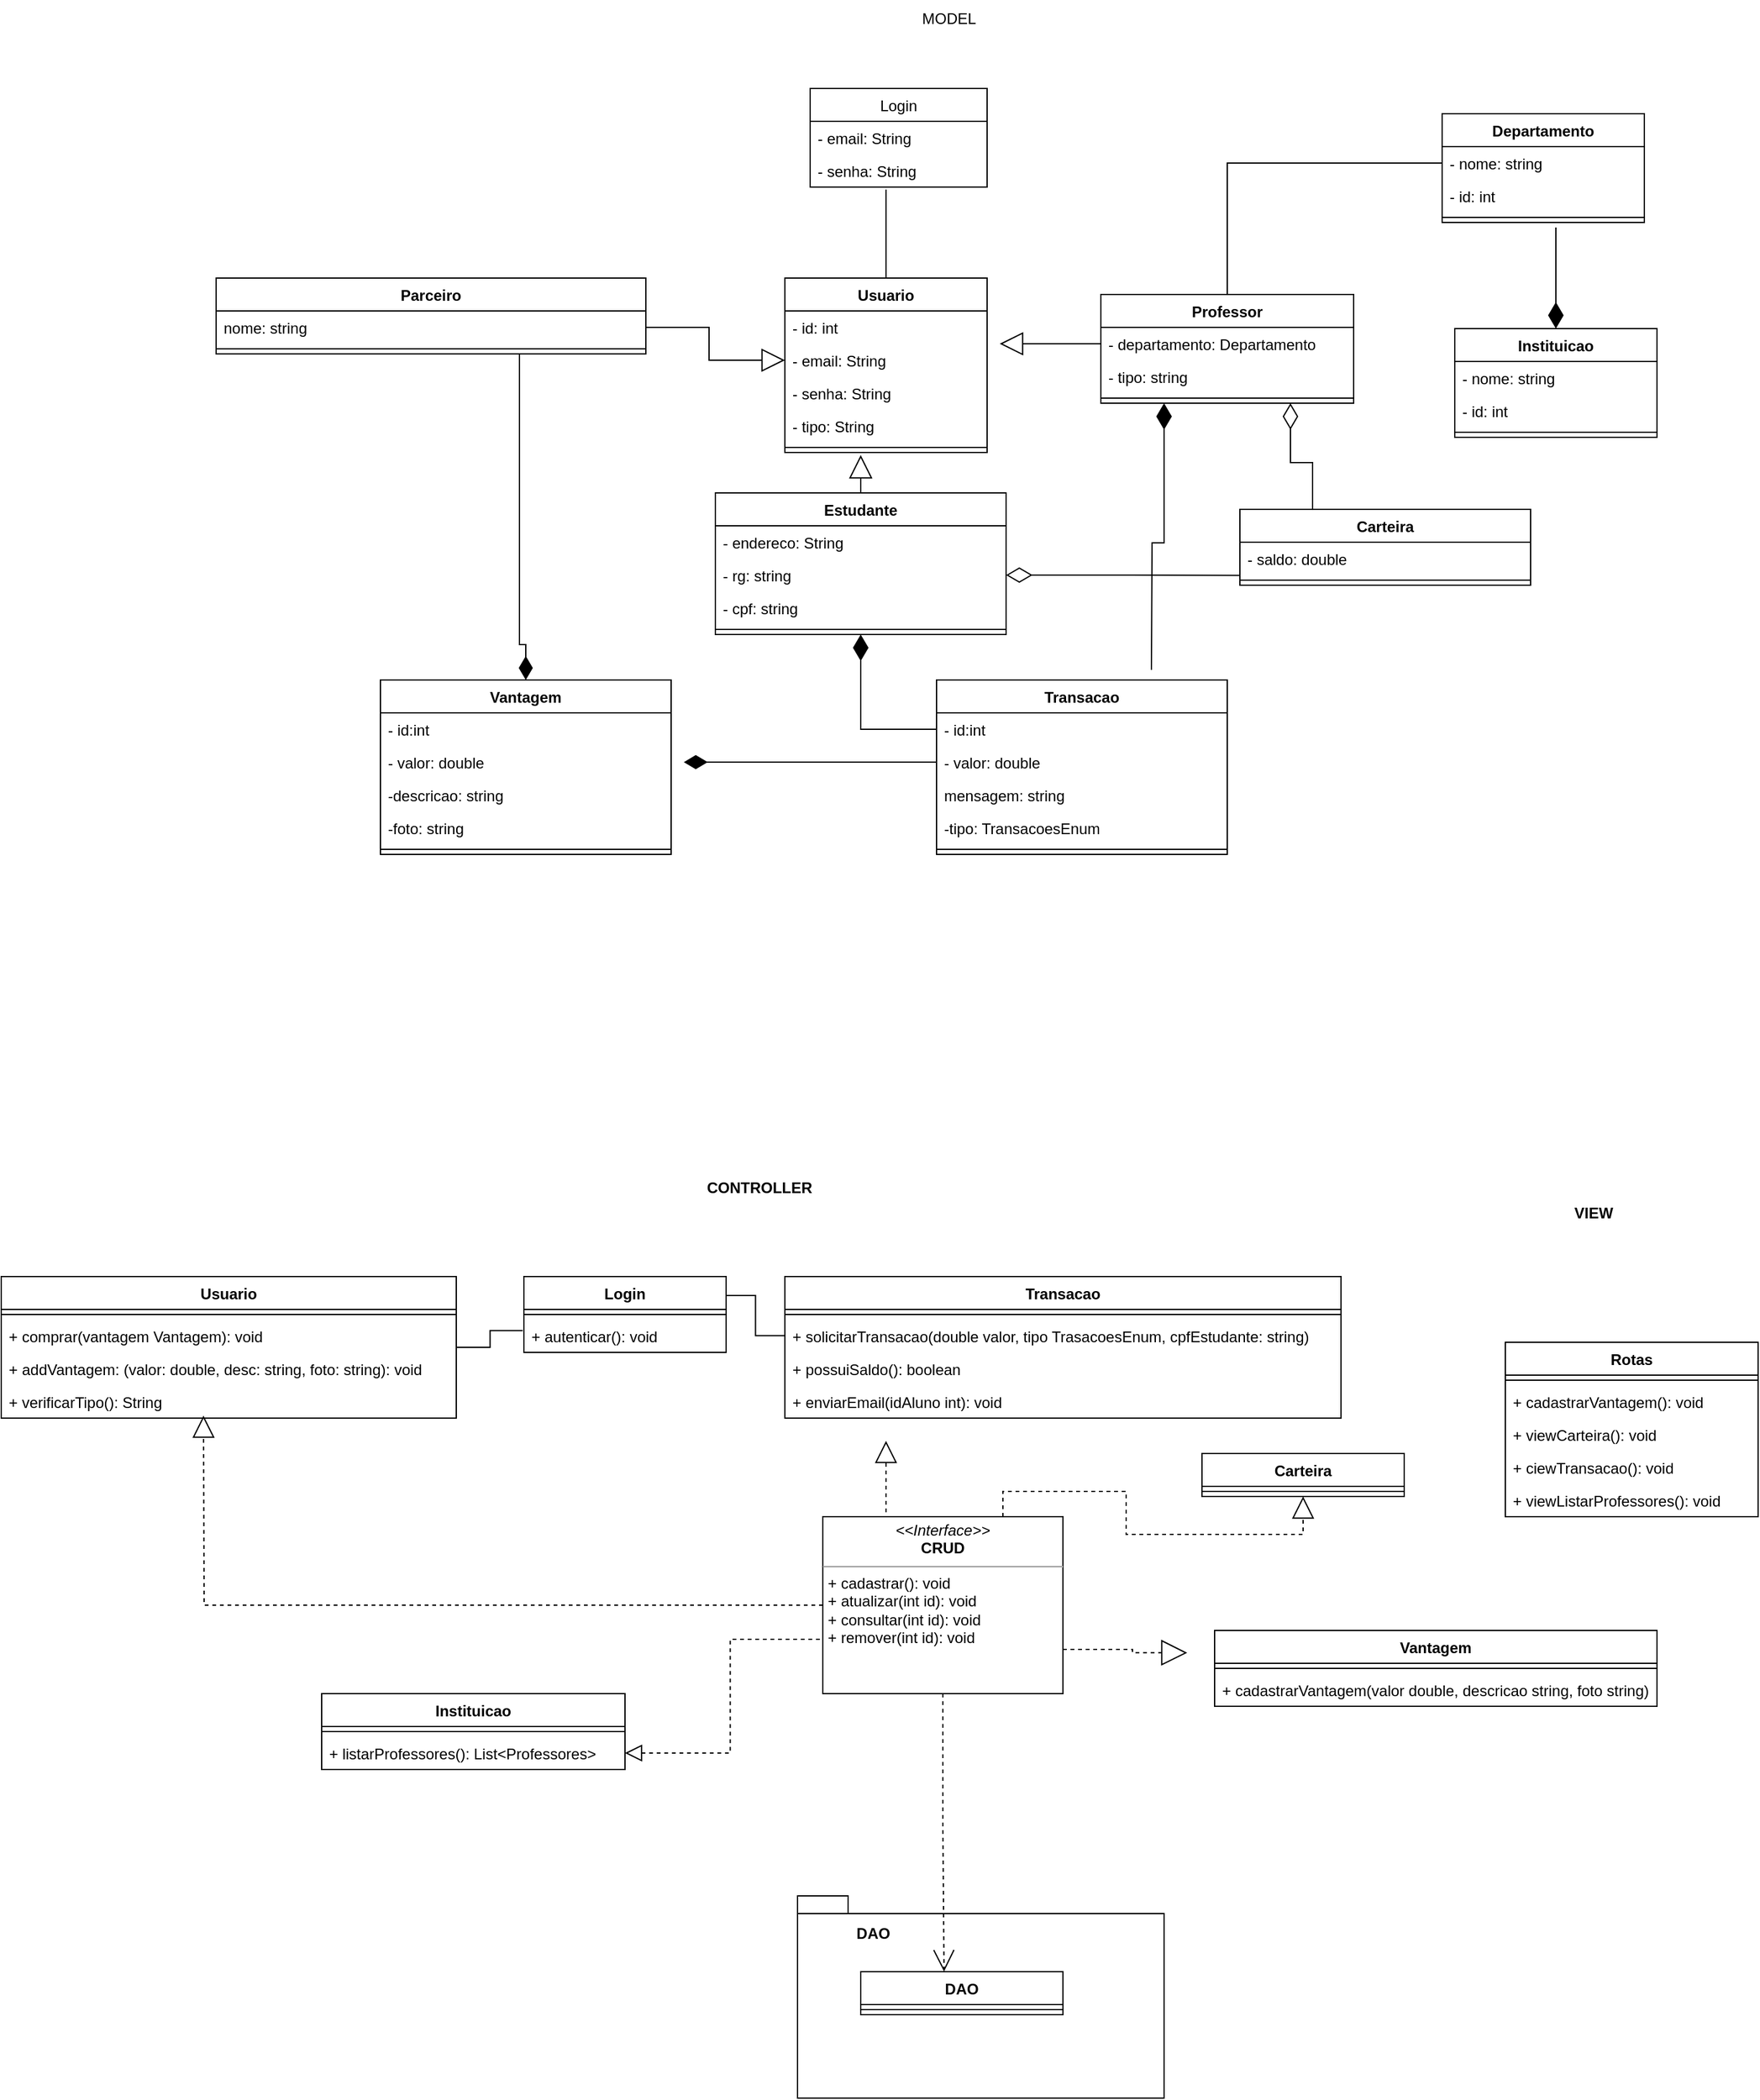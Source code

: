 <mxfile version="15.7.0" type="github">
  <diagram id="C5RBs43oDa-KdzZeNtuy" name="Page-1">
    <mxGraphModel dx="2381" dy="2163" grid="1" gridSize="10" guides="1" tooltips="1" connect="1" arrows="1" fold="1" page="1" pageScale="1" pageWidth="827" pageHeight="1169" math="0" shadow="0">
      <root>
        <mxCell id="WIyWlLk6GJQsqaUBKTNV-0" />
        <mxCell id="WIyWlLk6GJQsqaUBKTNV-1" parent="WIyWlLk6GJQsqaUBKTNV-0" />
        <mxCell id="1lZKde8x2YMAPquREw1X-6" style="edgeStyle=orthogonalEdgeStyle;rounded=0;orthogonalLoop=1;jettySize=auto;html=1;exitX=0.5;exitY=0;exitDx=0;exitDy=0;endArrow=none;endFill=0;" parent="WIyWlLk6GJQsqaUBKTNV-1" source="oDRWTTb9NCR1l0aIHSZ5-0" edge="1">
          <mxGeometry relative="1" as="geometry">
            <mxPoint x="540" y="-580" as="targetPoint" />
          </mxGeometry>
        </mxCell>
        <mxCell id="oDRWTTb9NCR1l0aIHSZ5-0" value="Usuario" style="swimlane;fontStyle=1;align=center;verticalAlign=top;childLayout=stackLayout;horizontal=1;startSize=26;horizontalStack=0;resizeParent=1;resizeParentMax=0;resizeLast=0;collapsible=1;marginBottom=0;" parent="WIyWlLk6GJQsqaUBKTNV-1" vertex="1">
          <mxGeometry x="460" y="-510" width="160" height="138" as="geometry" />
        </mxCell>
        <mxCell id="oDRWTTb9NCR1l0aIHSZ5-1" value="- id: int" style="text;strokeColor=none;fillColor=none;align=left;verticalAlign=top;spacingLeft=4;spacingRight=4;overflow=hidden;rotatable=0;points=[[0,0.5],[1,0.5]];portConstraint=eastwest;" parent="oDRWTTb9NCR1l0aIHSZ5-0" vertex="1">
          <mxGeometry y="26" width="160" height="26" as="geometry" />
        </mxCell>
        <mxCell id="oDRWTTb9NCR1l0aIHSZ5-2" value="- email: String" style="text;strokeColor=none;fillColor=none;align=left;verticalAlign=top;spacingLeft=4;spacingRight=4;overflow=hidden;rotatable=0;points=[[0,0.5],[1,0.5]];portConstraint=eastwest;" parent="oDRWTTb9NCR1l0aIHSZ5-0" vertex="1">
          <mxGeometry y="52" width="160" height="26" as="geometry" />
        </mxCell>
        <mxCell id="oDRWTTb9NCR1l0aIHSZ5-3" value="- senha: String" style="text;strokeColor=none;fillColor=none;align=left;verticalAlign=top;spacingLeft=4;spacingRight=4;overflow=hidden;rotatable=0;points=[[0,0.5],[1,0.5]];portConstraint=eastwest;" parent="oDRWTTb9NCR1l0aIHSZ5-0" vertex="1">
          <mxGeometry y="78" width="160" height="26" as="geometry" />
        </mxCell>
        <mxCell id="1lZKde8x2YMAPquREw1X-0" value="- tipo: String" style="text;strokeColor=none;fillColor=none;align=left;verticalAlign=top;spacingLeft=4;spacingRight=4;overflow=hidden;rotatable=0;points=[[0,0.5],[1,0.5]];portConstraint=eastwest;" parent="oDRWTTb9NCR1l0aIHSZ5-0" vertex="1">
          <mxGeometry y="104" width="160" height="26" as="geometry" />
        </mxCell>
        <mxCell id="oDRWTTb9NCR1l0aIHSZ5-4" value="" style="line;strokeWidth=1;fillColor=none;align=left;verticalAlign=middle;spacingTop=-1;spacingLeft=3;spacingRight=3;rotatable=0;labelPosition=right;points=[];portConstraint=eastwest;" parent="oDRWTTb9NCR1l0aIHSZ5-0" vertex="1">
          <mxGeometry y="130" width="160" height="8" as="geometry" />
        </mxCell>
        <mxCell id="oDRWTTb9NCR1l0aIHSZ5-104" style="edgeStyle=orthogonalEdgeStyle;rounded=0;orthogonalLoop=1;jettySize=auto;html=1;exitX=0.5;exitY=0;exitDx=0;exitDy=0;endArrow=block;endFill=0;endSize=16;" parent="WIyWlLk6GJQsqaUBKTNV-1" source="oDRWTTb9NCR1l0aIHSZ5-6" edge="1">
          <mxGeometry relative="1" as="geometry">
            <mxPoint x="520" y="-370" as="targetPoint" />
          </mxGeometry>
        </mxCell>
        <mxCell id="3uwopEylfVib0nAXWndx-14" style="edgeStyle=orthogonalEdgeStyle;rounded=0;orthogonalLoop=1;jettySize=auto;html=1;exitX=0.5;exitY=1;exitDx=0;exitDy=0;entryX=0;entryY=0.5;entryDx=0;entryDy=0;startArrow=diamondThin;startFill=1;endArrow=none;endFill=0;startSize=18;endSize=18;" parent="WIyWlLk6GJQsqaUBKTNV-1" source="oDRWTTb9NCR1l0aIHSZ5-6" target="oDRWTTb9NCR1l0aIHSZ5-95" edge="1">
          <mxGeometry relative="1" as="geometry" />
        </mxCell>
        <mxCell id="oDRWTTb9NCR1l0aIHSZ5-6" value="Estudante" style="swimlane;fontStyle=1;align=center;verticalAlign=top;childLayout=stackLayout;horizontal=1;startSize=26;horizontalStack=0;resizeParent=1;resizeParentMax=0;resizeLast=0;collapsible=1;marginBottom=0;" parent="WIyWlLk6GJQsqaUBKTNV-1" vertex="1">
          <mxGeometry x="405" y="-340" width="230" height="112" as="geometry" />
        </mxCell>
        <mxCell id="oDRWTTb9NCR1l0aIHSZ5-7" value="- endereco: String" style="text;strokeColor=none;fillColor=none;align=left;verticalAlign=top;spacingLeft=4;spacingRight=4;overflow=hidden;rotatable=0;points=[[0,0.5],[1,0.5]];portConstraint=eastwest;" parent="oDRWTTb9NCR1l0aIHSZ5-6" vertex="1">
          <mxGeometry y="26" width="230" height="26" as="geometry" />
        </mxCell>
        <mxCell id="oDRWTTb9NCR1l0aIHSZ5-8" value="- rg: string" style="text;strokeColor=none;fillColor=none;align=left;verticalAlign=top;spacingLeft=4;spacingRight=4;overflow=hidden;rotatable=0;points=[[0,0.5],[1,0.5]];portConstraint=eastwest;" parent="oDRWTTb9NCR1l0aIHSZ5-6" vertex="1">
          <mxGeometry y="52" width="230" height="26" as="geometry" />
        </mxCell>
        <mxCell id="oDRWTTb9NCR1l0aIHSZ5-9" value="- cpf: string" style="text;strokeColor=none;fillColor=none;align=left;verticalAlign=top;spacingLeft=4;spacingRight=4;overflow=hidden;rotatable=0;points=[[0,0.5],[1,0.5]];portConstraint=eastwest;" parent="oDRWTTb9NCR1l0aIHSZ5-6" vertex="1">
          <mxGeometry y="78" width="230" height="26" as="geometry" />
        </mxCell>
        <mxCell id="oDRWTTb9NCR1l0aIHSZ5-11" value="" style="line;strokeWidth=1;fillColor=none;align=left;verticalAlign=middle;spacingTop=-1;spacingLeft=3;spacingRight=3;rotatable=0;labelPosition=right;points=[];portConstraint=eastwest;" parent="oDRWTTb9NCR1l0aIHSZ5-6" vertex="1">
          <mxGeometry y="104" width="230" height="8" as="geometry" />
        </mxCell>
        <mxCell id="3uwopEylfVib0nAXWndx-15" style="edgeStyle=orthogonalEdgeStyle;rounded=0;orthogonalLoop=1;jettySize=auto;html=1;exitX=0.25;exitY=1;exitDx=0;exitDy=0;startArrow=diamondThin;startFill=1;endArrow=none;endFill=0;startSize=18;endSize=18;" parent="WIyWlLk6GJQsqaUBKTNV-1" source="oDRWTTb9NCR1l0aIHSZ5-13" edge="1">
          <mxGeometry relative="1" as="geometry">
            <mxPoint x="750" y="-200" as="targetPoint" />
          </mxGeometry>
        </mxCell>
        <mxCell id="oDRWTTb9NCR1l0aIHSZ5-13" value="Professor" style="swimlane;fontStyle=1;align=center;verticalAlign=top;childLayout=stackLayout;horizontal=1;startSize=26;horizontalStack=0;resizeParent=1;resizeParentMax=0;resizeLast=0;collapsible=1;marginBottom=0;" parent="WIyWlLk6GJQsqaUBKTNV-1" vertex="1">
          <mxGeometry x="710" y="-497" width="200" height="86" as="geometry" />
        </mxCell>
        <mxCell id="oDRWTTb9NCR1l0aIHSZ5-14" value="- departamento: Departamento" style="text;strokeColor=none;fillColor=none;align=left;verticalAlign=top;spacingLeft=4;spacingRight=4;overflow=hidden;rotatable=0;points=[[0,0.5],[1,0.5]];portConstraint=eastwest;" parent="oDRWTTb9NCR1l0aIHSZ5-13" vertex="1">
          <mxGeometry y="26" width="200" height="26" as="geometry" />
        </mxCell>
        <mxCell id="oDRWTTb9NCR1l0aIHSZ5-15" value="- tipo: string" style="text;strokeColor=none;fillColor=none;align=left;verticalAlign=top;spacingLeft=4;spacingRight=4;overflow=hidden;rotatable=0;points=[[0,0.5],[1,0.5]];portConstraint=eastwest;" parent="oDRWTTb9NCR1l0aIHSZ5-13" vertex="1">
          <mxGeometry y="52" width="200" height="26" as="geometry" />
        </mxCell>
        <mxCell id="oDRWTTb9NCR1l0aIHSZ5-16" value="" style="line;strokeWidth=1;fillColor=none;align=left;verticalAlign=middle;spacingTop=-1;spacingLeft=3;spacingRight=3;rotatable=0;labelPosition=right;points=[];portConstraint=eastwest;" parent="oDRWTTb9NCR1l0aIHSZ5-13" vertex="1">
          <mxGeometry y="78" width="200" height="8" as="geometry" />
        </mxCell>
        <mxCell id="1lZKde8x2YMAPquREw1X-12" style="edgeStyle=orthogonalEdgeStyle;rounded=0;orthogonalLoop=1;jettySize=auto;html=1;exitX=1;exitY=0.5;exitDx=0;exitDy=0;entryX=-0.006;entryY=0.337;entryDx=0;entryDy=0;entryPerimeter=0;endArrow=none;endFill=0;" parent="WIyWlLk6GJQsqaUBKTNV-1" source="oDRWTTb9NCR1l0aIHSZ5-42" target="1lZKde8x2YMAPquREw1X-9" edge="1">
          <mxGeometry relative="1" as="geometry" />
        </mxCell>
        <mxCell id="oDRWTTb9NCR1l0aIHSZ5-42" value="Usuario" style="swimlane;fontStyle=1;align=center;verticalAlign=top;childLayout=stackLayout;horizontal=1;startSize=26;horizontalStack=0;resizeParent=1;resizeParentMax=0;resizeLast=0;collapsible=1;marginBottom=0;fillColor=none;" parent="WIyWlLk6GJQsqaUBKTNV-1" vertex="1">
          <mxGeometry x="-160" y="280" width="360" height="112" as="geometry" />
        </mxCell>
        <mxCell id="oDRWTTb9NCR1l0aIHSZ5-43" value="" style="line;strokeWidth=1;fillColor=none;align=left;verticalAlign=middle;spacingTop=-1;spacingLeft=3;spacingRight=3;rotatable=0;labelPosition=right;points=[];portConstraint=eastwest;" parent="oDRWTTb9NCR1l0aIHSZ5-42" vertex="1">
          <mxGeometry y="26" width="360" height="8" as="geometry" />
        </mxCell>
        <mxCell id="oDRWTTb9NCR1l0aIHSZ5-125" value="+ comprar(vantagem Vantagem): void" style="text;strokeColor=none;fillColor=none;align=left;verticalAlign=top;spacingLeft=4;spacingRight=4;overflow=hidden;rotatable=0;points=[[0,0.5],[1,0.5]];portConstraint=eastwest;" parent="oDRWTTb9NCR1l0aIHSZ5-42" vertex="1">
          <mxGeometry y="34" width="360" height="26" as="geometry" />
        </mxCell>
        <mxCell id="oDRWTTb9NCR1l0aIHSZ5-124" value="+ addVantagem: (valor: double, desc: string, foto: string): void" style="text;strokeColor=none;fillColor=none;align=left;verticalAlign=top;spacingLeft=4;spacingRight=4;overflow=hidden;rotatable=0;points=[[0,0.5],[1,0.5]];portConstraint=eastwest;" parent="oDRWTTb9NCR1l0aIHSZ5-42" vertex="1">
          <mxGeometry y="60" width="360" height="26" as="geometry" />
        </mxCell>
        <mxCell id="1lZKde8x2YMAPquREw1X-14" value="+ verificarTipo(): String" style="text;strokeColor=none;fillColor=none;align=left;verticalAlign=top;spacingLeft=4;spacingRight=4;overflow=hidden;rotatable=0;points=[[0,0.5],[1,0.5]];portConstraint=eastwest;" parent="oDRWTTb9NCR1l0aIHSZ5-42" vertex="1">
          <mxGeometry y="86" width="360" height="26" as="geometry" />
        </mxCell>
        <mxCell id="oDRWTTb9NCR1l0aIHSZ5-46" value="Transacao" style="swimlane;fontStyle=1;align=center;verticalAlign=top;childLayout=stackLayout;horizontal=1;startSize=26;horizontalStack=0;resizeParent=1;resizeParentMax=0;resizeLast=0;collapsible=1;marginBottom=0;fillColor=none;" parent="WIyWlLk6GJQsqaUBKTNV-1" vertex="1">
          <mxGeometry x="460" y="280" width="440" height="112" as="geometry" />
        </mxCell>
        <mxCell id="oDRWTTb9NCR1l0aIHSZ5-47" value="" style="line;strokeWidth=1;fillColor=none;align=left;verticalAlign=middle;spacingTop=-1;spacingLeft=3;spacingRight=3;rotatable=0;labelPosition=right;points=[];portConstraint=eastwest;" parent="oDRWTTb9NCR1l0aIHSZ5-46" vertex="1">
          <mxGeometry y="26" width="440" height="8" as="geometry" />
        </mxCell>
        <mxCell id="3uwopEylfVib0nAXWndx-18" value="+ solicitarTransacao(double valor, tipo TrasacoesEnum, cpfEstudante: string)" style="text;strokeColor=none;fillColor=none;align=left;verticalAlign=top;spacingLeft=4;spacingRight=4;overflow=hidden;rotatable=0;points=[[0,0.5],[1,0.5]];portConstraint=eastwest;" parent="oDRWTTb9NCR1l0aIHSZ5-46" vertex="1">
          <mxGeometry y="34" width="440" height="26" as="geometry" />
        </mxCell>
        <mxCell id="3uwopEylfVib0nAXWndx-20" value="+ possuiSaldo(): boolean" style="text;strokeColor=none;fillColor=none;align=left;verticalAlign=top;spacingLeft=4;spacingRight=4;overflow=hidden;rotatable=0;points=[[0,0.5],[1,0.5]];portConstraint=eastwest;" parent="oDRWTTb9NCR1l0aIHSZ5-46" vertex="1">
          <mxGeometry y="60" width="440" height="26" as="geometry" />
        </mxCell>
        <mxCell id="5ps8GNESMOREEbhAAfuK-0" value="+ enviarEmail(idAluno int): void" style="text;strokeColor=none;fillColor=none;align=left;verticalAlign=top;spacingLeft=4;spacingRight=4;overflow=hidden;rotatable=0;points=[[0,0.5],[1,0.5]];portConstraint=eastwest;" parent="oDRWTTb9NCR1l0aIHSZ5-46" vertex="1">
          <mxGeometry y="86" width="440" height="26" as="geometry" />
        </mxCell>
        <mxCell id="oDRWTTb9NCR1l0aIHSZ5-51" value="Carteira" style="swimlane;fontStyle=1;align=center;verticalAlign=top;childLayout=stackLayout;horizontal=1;startSize=26;horizontalStack=0;resizeParent=1;resizeParentMax=0;resizeLast=0;collapsible=1;marginBottom=0;fillColor=none;" parent="WIyWlLk6GJQsqaUBKTNV-1" vertex="1">
          <mxGeometry x="790" y="420" width="160" height="34" as="geometry" />
        </mxCell>
        <mxCell id="oDRWTTb9NCR1l0aIHSZ5-52" value="" style="line;strokeWidth=1;fillColor=none;align=left;verticalAlign=middle;spacingTop=-1;spacingLeft=3;spacingRight=3;rotatable=0;labelPosition=right;points=[];portConstraint=eastwest;" parent="oDRWTTb9NCR1l0aIHSZ5-51" vertex="1">
          <mxGeometry y="26" width="160" height="8" as="geometry" />
        </mxCell>
        <mxCell id="oDRWTTb9NCR1l0aIHSZ5-54" style="edgeStyle=orthogonalEdgeStyle;rounded=0;orthogonalLoop=1;jettySize=auto;html=1;exitX=0.25;exitY=0;exitDx=0;exitDy=0;startArrow=none;startFill=0;endArrow=block;endFill=0;startSize=20;endSize=15;sourcePerimeterSpacing=8;targetPerimeterSpacing=20;dashed=1;" parent="WIyWlLk6GJQsqaUBKTNV-1" source="oDRWTTb9NCR1l0aIHSZ5-59" edge="1">
          <mxGeometry relative="1" as="geometry">
            <Array as="points">
              <mxPoint x="540" y="470" />
            </Array>
            <mxPoint x="540" y="410" as="targetPoint" />
          </mxGeometry>
        </mxCell>
        <mxCell id="oDRWTTb9NCR1l0aIHSZ5-56" style="edgeStyle=orthogonalEdgeStyle;rounded=0;orthogonalLoop=1;jettySize=auto;html=1;exitX=0.75;exitY=0;exitDx=0;exitDy=0;entryX=0.5;entryY=1;entryDx=0;entryDy=0;dashed=1;startArrow=none;startFill=0;endArrow=block;endFill=0;startSize=20;endSize=15;sourcePerimeterSpacing=8;targetPerimeterSpacing=20;" parent="WIyWlLk6GJQsqaUBKTNV-1" source="oDRWTTb9NCR1l0aIHSZ5-59" target="oDRWTTb9NCR1l0aIHSZ5-51" edge="1">
          <mxGeometry relative="1" as="geometry" />
        </mxCell>
        <mxCell id="oDRWTTb9NCR1l0aIHSZ5-57" style="edgeStyle=orthogonalEdgeStyle;rounded=0;orthogonalLoop=1;jettySize=auto;html=1;exitX=0;exitY=0.5;exitDx=0;exitDy=0;dashed=1;startArrow=none;startFill=0;endArrow=block;endFill=0;startSize=20;endSize=15;sourcePerimeterSpacing=8;targetPerimeterSpacing=20;" parent="WIyWlLk6GJQsqaUBKTNV-1" source="oDRWTTb9NCR1l0aIHSZ5-59" edge="1">
          <mxGeometry relative="1" as="geometry">
            <mxPoint y="390" as="targetPoint" />
          </mxGeometry>
        </mxCell>
        <mxCell id="oDRWTTb9NCR1l0aIHSZ5-58" style="edgeStyle=orthogonalEdgeStyle;rounded=0;orthogonalLoop=1;jettySize=auto;html=1;exitX=0.5;exitY=1;exitDx=0;exitDy=0;entryX=0.412;entryY=-0.002;entryDx=0;entryDy=0;entryPerimeter=0;dashed=1;startArrow=none;startFill=0;endArrow=open;endFill=0;startSize=20;endSize=15;sourcePerimeterSpacing=8;targetPerimeterSpacing=20;" parent="WIyWlLk6GJQsqaUBKTNV-1" source="oDRWTTb9NCR1l0aIHSZ5-59" target="oDRWTTb9NCR1l0aIHSZ5-73" edge="1">
          <mxGeometry relative="1" as="geometry" />
        </mxCell>
        <mxCell id="gsOHtq32m-QLppTKakKX-2" style="edgeStyle=orthogonalEdgeStyle;rounded=0;orthogonalLoop=1;jettySize=auto;html=1;exitX=1;exitY=0.75;exitDx=0;exitDy=0;entryX=-0.062;entryY=0.294;entryDx=0;entryDy=0;entryPerimeter=0;endArrow=block;endFill=0;endSize=18;dashed=1;" edge="1" parent="WIyWlLk6GJQsqaUBKTNV-1" source="oDRWTTb9NCR1l0aIHSZ5-59" target="gsOHtq32m-QLppTKakKX-0">
          <mxGeometry relative="1" as="geometry" />
        </mxCell>
        <mxCell id="oDRWTTb9NCR1l0aIHSZ5-59" value="&lt;p style=&quot;margin: 0px ; margin-top: 4px ; text-align: center&quot;&gt;&lt;i&gt;&amp;lt;&amp;lt;Interface&amp;gt;&amp;gt;&lt;/i&gt;&lt;br&gt;&lt;b&gt;CRUD&lt;/b&gt;&lt;/p&gt;&lt;hr size=&quot;1&quot;&gt;&lt;p style=&quot;margin: 0px ; margin-left: 4px&quot;&gt;&lt;/p&gt;&lt;p style=&quot;margin: 0px ; margin-left: 4px&quot;&gt;+ cadastrar(): void&lt;br&gt;+ atualizar(int id): void&lt;/p&gt;&lt;p style=&quot;margin: 0px ; margin-left: 4px&quot;&gt;+ consultar(int id): void&lt;br&gt;&lt;/p&gt;&lt;p style=&quot;margin: 0px ; margin-left: 4px&quot;&gt;+ remover(int id): void&lt;br&gt;&lt;/p&gt;" style="verticalAlign=top;align=left;overflow=fill;fontSize=12;fontFamily=Helvetica;html=1;fillColor=none;" parent="WIyWlLk6GJQsqaUBKTNV-1" vertex="1">
          <mxGeometry x="490" y="470" width="190" height="140" as="geometry" />
        </mxCell>
        <mxCell id="oDRWTTb9NCR1l0aIHSZ5-62" value="Rotas" style="swimlane;fontStyle=1;align=center;verticalAlign=top;childLayout=stackLayout;horizontal=1;startSize=26;horizontalStack=0;resizeParent=1;resizeParentMax=0;resizeLast=0;collapsible=1;marginBottom=0;fillColor=none;" parent="WIyWlLk6GJQsqaUBKTNV-1" vertex="1">
          <mxGeometry x="1030" y="332" width="200" height="138" as="geometry" />
        </mxCell>
        <mxCell id="oDRWTTb9NCR1l0aIHSZ5-63" value="" style="line;strokeWidth=1;fillColor=none;align=left;verticalAlign=middle;spacingTop=-1;spacingLeft=3;spacingRight=3;rotatable=0;labelPosition=right;points=[];portConstraint=eastwest;" parent="oDRWTTb9NCR1l0aIHSZ5-62" vertex="1">
          <mxGeometry y="26" width="200" height="8" as="geometry" />
        </mxCell>
        <mxCell id="oDRWTTb9NCR1l0aIHSZ5-64" value="+ cadastrarVantagem(): void&#xa;" style="text;strokeColor=none;fillColor=none;align=left;verticalAlign=top;spacingLeft=4;spacingRight=4;overflow=hidden;rotatable=0;points=[[0,0.5],[1,0.5]];portConstraint=eastwest;" parent="oDRWTTb9NCR1l0aIHSZ5-62" vertex="1">
          <mxGeometry y="34" width="200" height="26" as="geometry" />
        </mxCell>
        <mxCell id="oDRWTTb9NCR1l0aIHSZ5-65" value="+ viewCarteira(): void&#xa;" style="text;strokeColor=none;fillColor=none;align=left;verticalAlign=top;spacingLeft=4;spacingRight=4;overflow=hidden;rotatable=0;points=[[0,0.5],[1,0.5]];portConstraint=eastwest;" parent="oDRWTTb9NCR1l0aIHSZ5-62" vertex="1">
          <mxGeometry y="60" width="200" height="26" as="geometry" />
        </mxCell>
        <mxCell id="3uwopEylfVib0nAXWndx-10" value="+ ciewTransacao(): void&#xa;" style="text;strokeColor=none;fillColor=none;align=left;verticalAlign=top;spacingLeft=4;spacingRight=4;overflow=hidden;rotatable=0;points=[[0,0.5],[1,0.5]];portConstraint=eastwest;" parent="oDRWTTb9NCR1l0aIHSZ5-62" vertex="1">
          <mxGeometry y="86" width="200" height="26" as="geometry" />
        </mxCell>
        <mxCell id="oDRWTTb9NCR1l0aIHSZ5-66" value="+ viewListarProfessores(): void&#xa;" style="text;strokeColor=none;fillColor=none;align=left;verticalAlign=top;spacingLeft=4;spacingRight=4;overflow=hidden;rotatable=0;points=[[0,0.5],[1,0.5]];portConstraint=eastwest;" parent="oDRWTTb9NCR1l0aIHSZ5-62" vertex="1">
          <mxGeometry y="112" width="200" height="26" as="geometry" />
        </mxCell>
        <mxCell id="oDRWTTb9NCR1l0aIHSZ5-71" value="&lt;b&gt;CONTROLLER&lt;/b&gt;" style="text;html=1;strokeColor=none;fillColor=none;align=center;verticalAlign=middle;whiteSpace=wrap;rounded=0;" parent="WIyWlLk6GJQsqaUBKTNV-1" vertex="1">
          <mxGeometry x="420" y="200" width="40" height="20" as="geometry" />
        </mxCell>
        <mxCell id="oDRWTTb9NCR1l0aIHSZ5-72" value="&lt;b&gt;VIEW&lt;/b&gt;" style="text;html=1;strokeColor=none;fillColor=none;align=center;verticalAlign=middle;whiteSpace=wrap;rounded=0;" parent="WIyWlLk6GJQsqaUBKTNV-1" vertex="1">
          <mxGeometry x="1080" y="220" width="40" height="20" as="geometry" />
        </mxCell>
        <mxCell id="oDRWTTb9NCR1l0aIHSZ5-73" value="DAO" style="swimlane;fontStyle=1;align=center;verticalAlign=top;childLayout=stackLayout;horizontal=1;startSize=26;horizontalStack=0;resizeParent=1;resizeParentMax=0;resizeLast=0;collapsible=1;marginBottom=0;fillColor=none;" parent="WIyWlLk6GJQsqaUBKTNV-1" vertex="1">
          <mxGeometry x="520" y="830" width="160" height="34" as="geometry" />
        </mxCell>
        <mxCell id="oDRWTTb9NCR1l0aIHSZ5-74" value="" style="line;strokeWidth=1;fillColor=none;align=left;verticalAlign=middle;spacingTop=-1;spacingLeft=3;spacingRight=3;rotatable=0;labelPosition=right;points=[];portConstraint=eastwest;" parent="oDRWTTb9NCR1l0aIHSZ5-73" vertex="1">
          <mxGeometry y="26" width="160" height="8" as="geometry" />
        </mxCell>
        <mxCell id="oDRWTTb9NCR1l0aIHSZ5-75" value="" style="shape=folder;fontStyle=1;spacingTop=10;tabWidth=40;tabHeight=14;tabPosition=left;html=1;fillColor=none;" parent="WIyWlLk6GJQsqaUBKTNV-1" vertex="1">
          <mxGeometry x="470" y="770" width="290" height="160" as="geometry" />
        </mxCell>
        <mxCell id="oDRWTTb9NCR1l0aIHSZ5-76" value="&lt;b&gt;DAO&lt;/b&gt;" style="text;html=1;strokeColor=none;fillColor=none;align=center;verticalAlign=middle;whiteSpace=wrap;rounded=0;" parent="WIyWlLk6GJQsqaUBKTNV-1" vertex="1">
          <mxGeometry x="510" y="790" width="40" height="20" as="geometry" />
        </mxCell>
        <mxCell id="oDRWTTb9NCR1l0aIHSZ5-81" value="Departamento" style="swimlane;fontStyle=1;align=center;verticalAlign=top;childLayout=stackLayout;horizontal=1;startSize=26;horizontalStack=0;resizeParent=1;resizeParentMax=0;resizeLast=0;collapsible=1;marginBottom=0;" parent="WIyWlLk6GJQsqaUBKTNV-1" vertex="1">
          <mxGeometry x="980" y="-640" width="160" height="86" as="geometry" />
        </mxCell>
        <mxCell id="oDRWTTb9NCR1l0aIHSZ5-82" value="- nome: string" style="text;strokeColor=none;fillColor=none;align=left;verticalAlign=top;spacingLeft=4;spacingRight=4;overflow=hidden;rotatable=0;points=[[0,0.5],[1,0.5]];portConstraint=eastwest;" parent="oDRWTTb9NCR1l0aIHSZ5-81" vertex="1">
          <mxGeometry y="26" width="160" height="26" as="geometry" />
        </mxCell>
        <mxCell id="oDRWTTb9NCR1l0aIHSZ5-83" value="- id: int" style="text;strokeColor=none;fillColor=none;align=left;verticalAlign=top;spacingLeft=4;spacingRight=4;overflow=hidden;rotatable=0;points=[[0,0.5],[1,0.5]];portConstraint=eastwest;" parent="oDRWTTb9NCR1l0aIHSZ5-81" vertex="1">
          <mxGeometry y="52" width="160" height="26" as="geometry" />
        </mxCell>
        <mxCell id="oDRWTTb9NCR1l0aIHSZ5-84" value="" style="line;strokeWidth=1;fillColor=none;align=left;verticalAlign=middle;spacingTop=-1;spacingLeft=3;spacingRight=3;rotatable=0;labelPosition=right;points=[];portConstraint=eastwest;" parent="oDRWTTb9NCR1l0aIHSZ5-81" vertex="1">
          <mxGeometry y="78" width="160" height="8" as="geometry" />
        </mxCell>
        <mxCell id="3uwopEylfVib0nAXWndx-17" style="edgeStyle=orthogonalEdgeStyle;rounded=0;orthogonalLoop=1;jettySize=auto;html=1;exitX=0.25;exitY=0;exitDx=0;exitDy=0;entryX=0.75;entryY=1;entryDx=0;entryDy=0;startArrow=none;startFill=0;endArrow=diamondThin;endFill=0;startSize=18;endSize=18;" parent="WIyWlLk6GJQsqaUBKTNV-1" source="oDRWTTb9NCR1l0aIHSZ5-86" target="oDRWTTb9NCR1l0aIHSZ5-13" edge="1">
          <mxGeometry relative="1" as="geometry" />
        </mxCell>
        <mxCell id="oDRWTTb9NCR1l0aIHSZ5-86" value="Carteira" style="swimlane;fontStyle=1;align=center;verticalAlign=top;childLayout=stackLayout;horizontal=1;startSize=26;horizontalStack=0;resizeParent=1;resizeParentMax=0;resizeLast=0;collapsible=1;marginBottom=0;" parent="WIyWlLk6GJQsqaUBKTNV-1" vertex="1">
          <mxGeometry x="820" y="-327" width="230" height="60" as="geometry" />
        </mxCell>
        <mxCell id="oDRWTTb9NCR1l0aIHSZ5-87" value="- saldo: double" style="text;strokeColor=none;fillColor=none;align=left;verticalAlign=top;spacingLeft=4;spacingRight=4;overflow=hidden;rotatable=0;points=[[0,0.5],[1,0.5]];portConstraint=eastwest;" parent="oDRWTTb9NCR1l0aIHSZ5-86" vertex="1">
          <mxGeometry y="26" width="230" height="26" as="geometry" />
        </mxCell>
        <mxCell id="oDRWTTb9NCR1l0aIHSZ5-90" value="" style="line;strokeWidth=1;fillColor=none;align=left;verticalAlign=middle;spacingTop=-1;spacingLeft=3;spacingRight=3;rotatable=0;labelPosition=right;points=[];portConstraint=eastwest;" parent="oDRWTTb9NCR1l0aIHSZ5-86" vertex="1">
          <mxGeometry y="52" width="230" height="8" as="geometry" />
        </mxCell>
        <mxCell id="oDRWTTb9NCR1l0aIHSZ5-92" style="edgeStyle=orthogonalEdgeStyle;rounded=0;orthogonalLoop=1;jettySize=auto;html=1;exitX=0;exitY=0.5;exitDx=0;exitDy=0;endArrow=block;endFill=0;endSize=16;" parent="WIyWlLk6GJQsqaUBKTNV-1" source="oDRWTTb9NCR1l0aIHSZ5-14" edge="1">
          <mxGeometry relative="1" as="geometry">
            <mxPoint x="630" y="-458" as="targetPoint" />
          </mxGeometry>
        </mxCell>
        <mxCell id="oDRWTTb9NCR1l0aIHSZ5-94" value="Transacao" style="swimlane;fontStyle=1;align=center;verticalAlign=top;childLayout=stackLayout;horizontal=1;startSize=26;horizontalStack=0;resizeParent=1;resizeParentMax=0;resizeLast=0;collapsible=1;marginBottom=0;" parent="WIyWlLk6GJQsqaUBKTNV-1" vertex="1">
          <mxGeometry x="580" y="-192" width="230" height="138" as="geometry" />
        </mxCell>
        <mxCell id="oDRWTTb9NCR1l0aIHSZ5-95" value="- id:int    " style="text;strokeColor=none;fillColor=none;align=left;verticalAlign=top;spacingLeft=4;spacingRight=4;overflow=hidden;rotatable=0;points=[[0,0.5],[1,0.5]];portConstraint=eastwest;" parent="oDRWTTb9NCR1l0aIHSZ5-94" vertex="1">
          <mxGeometry y="26" width="230" height="26" as="geometry" />
        </mxCell>
        <mxCell id="oDRWTTb9NCR1l0aIHSZ5-96" value="- valor: double" style="text;strokeColor=none;fillColor=none;align=left;verticalAlign=top;spacingLeft=4;spacingRight=4;overflow=hidden;rotatable=0;points=[[0,0.5],[1,0.5]];portConstraint=eastwest;" parent="oDRWTTb9NCR1l0aIHSZ5-94" vertex="1">
          <mxGeometry y="52" width="230" height="26" as="geometry" />
        </mxCell>
        <mxCell id="oDRWTTb9NCR1l0aIHSZ5-97" value="mensagem: string" style="text;strokeColor=none;fillColor=none;align=left;verticalAlign=top;spacingLeft=4;spacingRight=4;overflow=hidden;rotatable=0;points=[[0,0.5],[1,0.5]];portConstraint=eastwest;" parent="oDRWTTb9NCR1l0aIHSZ5-94" vertex="1">
          <mxGeometry y="78" width="230" height="26" as="geometry" />
        </mxCell>
        <mxCell id="oDRWTTb9NCR1l0aIHSZ5-100" value="-tipo: TransacoesEnum" style="text;strokeColor=none;fillColor=none;align=left;verticalAlign=top;spacingLeft=4;spacingRight=4;overflow=hidden;rotatable=0;points=[[0,0.5],[1,0.5]];portConstraint=eastwest;" parent="oDRWTTb9NCR1l0aIHSZ5-94" vertex="1">
          <mxGeometry y="104" width="230" height="26" as="geometry" />
        </mxCell>
        <mxCell id="oDRWTTb9NCR1l0aIHSZ5-98" value="" style="line;strokeWidth=1;fillColor=none;align=left;verticalAlign=middle;spacingTop=-1;spacingLeft=3;spacingRight=3;rotatable=0;labelPosition=right;points=[];portConstraint=eastwest;" parent="oDRWTTb9NCR1l0aIHSZ5-94" vertex="1">
          <mxGeometry y="130" width="230" height="8" as="geometry" />
        </mxCell>
        <mxCell id="oDRWTTb9NCR1l0aIHSZ5-120" style="edgeStyle=orthogonalEdgeStyle;rounded=0;orthogonalLoop=1;jettySize=auto;html=1;exitX=0.5;exitY=0;exitDx=0;exitDy=0;endArrow=none;endFill=0;endSize=16;startArrow=diamondThin;startFill=1;targetPerimeterSpacing=18;sourcePerimeterSpacing=6;startSize=16;" parent="WIyWlLk6GJQsqaUBKTNV-1" source="oDRWTTb9NCR1l0aIHSZ5-106" edge="1">
          <mxGeometry relative="1" as="geometry">
            <mxPoint x="250" y="-450" as="targetPoint" />
            <Array as="points">
              <mxPoint x="255" y="-220" />
              <mxPoint x="250" y="-220" />
            </Array>
          </mxGeometry>
        </mxCell>
        <mxCell id="oDRWTTb9NCR1l0aIHSZ5-106" value="Vantagem" style="swimlane;fontStyle=1;align=center;verticalAlign=top;childLayout=stackLayout;horizontal=1;startSize=26;horizontalStack=0;resizeParent=1;resizeParentMax=0;resizeLast=0;collapsible=1;marginBottom=0;" parent="WIyWlLk6GJQsqaUBKTNV-1" vertex="1">
          <mxGeometry x="140" y="-192" width="230" height="138" as="geometry" />
        </mxCell>
        <mxCell id="oDRWTTb9NCR1l0aIHSZ5-107" value="- id:int    " style="text;strokeColor=none;fillColor=none;align=left;verticalAlign=top;spacingLeft=4;spacingRight=4;overflow=hidden;rotatable=0;points=[[0,0.5],[1,0.5]];portConstraint=eastwest;" parent="oDRWTTb9NCR1l0aIHSZ5-106" vertex="1">
          <mxGeometry y="26" width="230" height="26" as="geometry" />
        </mxCell>
        <mxCell id="oDRWTTb9NCR1l0aIHSZ5-108" value="- valor: double" style="text;strokeColor=none;fillColor=none;align=left;verticalAlign=top;spacingLeft=4;spacingRight=4;overflow=hidden;rotatable=0;points=[[0,0.5],[1,0.5]];portConstraint=eastwest;" parent="oDRWTTb9NCR1l0aIHSZ5-106" vertex="1">
          <mxGeometry y="52" width="230" height="26" as="geometry" />
        </mxCell>
        <mxCell id="oDRWTTb9NCR1l0aIHSZ5-109" value="-descricao: string" style="text;strokeColor=none;fillColor=none;align=left;verticalAlign=top;spacingLeft=4;spacingRight=4;overflow=hidden;rotatable=0;points=[[0,0.5],[1,0.5]];portConstraint=eastwest;" parent="oDRWTTb9NCR1l0aIHSZ5-106" vertex="1">
          <mxGeometry y="78" width="230" height="26" as="geometry" />
        </mxCell>
        <mxCell id="oDRWTTb9NCR1l0aIHSZ5-110" value="-foto: string" style="text;strokeColor=none;fillColor=none;align=left;verticalAlign=top;spacingLeft=4;spacingRight=4;overflow=hidden;rotatable=0;points=[[0,0.5],[1,0.5]];portConstraint=eastwest;" parent="oDRWTTb9NCR1l0aIHSZ5-106" vertex="1">
          <mxGeometry y="104" width="230" height="26" as="geometry" />
        </mxCell>
        <mxCell id="oDRWTTb9NCR1l0aIHSZ5-111" value="" style="line;strokeWidth=1;fillColor=none;align=left;verticalAlign=middle;spacingTop=-1;spacingLeft=3;spacingRight=3;rotatable=0;labelPosition=right;points=[];portConstraint=eastwest;" parent="oDRWTTb9NCR1l0aIHSZ5-106" vertex="1">
          <mxGeometry y="130" width="230" height="8" as="geometry" />
        </mxCell>
        <mxCell id="oDRWTTb9NCR1l0aIHSZ5-112" style="edgeStyle=orthogonalEdgeStyle;rounded=0;orthogonalLoop=1;jettySize=auto;html=1;exitX=0;exitY=0.5;exitDx=0;exitDy=0;endArrow=diamondThin;endFill=1;endSize=16;" parent="WIyWlLk6GJQsqaUBKTNV-1" source="oDRWTTb9NCR1l0aIHSZ5-96" edge="1">
          <mxGeometry relative="1" as="geometry">
            <mxPoint x="380" y="-127" as="targetPoint" />
          </mxGeometry>
        </mxCell>
        <mxCell id="oDRWTTb9NCR1l0aIHSZ5-113" value="Parceiro" style="swimlane;fontStyle=1;align=center;verticalAlign=top;childLayout=stackLayout;horizontal=1;startSize=26;horizontalStack=0;resizeParent=1;resizeParentMax=0;resizeLast=0;collapsible=1;marginBottom=0;" parent="WIyWlLk6GJQsqaUBKTNV-1" vertex="1">
          <mxGeometry x="10" y="-510" width="340" height="60" as="geometry" />
        </mxCell>
        <mxCell id="oDRWTTb9NCR1l0aIHSZ5-114" value="nome: string" style="text;strokeColor=none;fillColor=none;align=left;verticalAlign=top;spacingLeft=4;spacingRight=4;overflow=hidden;rotatable=0;points=[[0,0.5],[1,0.5]];portConstraint=eastwest;" parent="oDRWTTb9NCR1l0aIHSZ5-113" vertex="1">
          <mxGeometry y="26" width="340" height="26" as="geometry" />
        </mxCell>
        <mxCell id="oDRWTTb9NCR1l0aIHSZ5-118" value="" style="line;strokeWidth=1;fillColor=none;align=left;verticalAlign=middle;spacingTop=-1;spacingLeft=3;spacingRight=3;rotatable=0;labelPosition=right;points=[];portConstraint=eastwest;" parent="oDRWTTb9NCR1l0aIHSZ5-113" vertex="1">
          <mxGeometry y="52" width="340" height="8" as="geometry" />
        </mxCell>
        <mxCell id="oDRWTTb9NCR1l0aIHSZ5-119" style="edgeStyle=orthogonalEdgeStyle;rounded=0;orthogonalLoop=1;jettySize=auto;html=1;exitX=1;exitY=0.5;exitDx=0;exitDy=0;entryX=0;entryY=0.5;entryDx=0;entryDy=0;endArrow=block;endFill=0;endSize=16;" parent="WIyWlLk6GJQsqaUBKTNV-1" source="oDRWTTb9NCR1l0aIHSZ5-114" target="oDRWTTb9NCR1l0aIHSZ5-2" edge="1">
          <mxGeometry relative="1" as="geometry">
            <mxPoint x="350" y="-445" as="sourcePoint" />
            <Array as="points">
              <mxPoint x="400" y="-471" />
              <mxPoint x="400" y="-445" />
            </Array>
          </mxGeometry>
        </mxCell>
        <mxCell id="oDRWTTb9NCR1l0aIHSZ5-123" value="MODEL" style="text;html=1;strokeColor=none;fillColor=none;align=center;verticalAlign=middle;whiteSpace=wrap;rounded=0;" parent="WIyWlLk6GJQsqaUBKTNV-1" vertex="1">
          <mxGeometry x="560" y="-730" width="60" height="30" as="geometry" />
        </mxCell>
        <mxCell id="1lZKde8x2YMAPquREw1X-1" value="Login" style="swimlane;fontStyle=0;childLayout=stackLayout;horizontal=1;startSize=26;fillColor=none;horizontalStack=0;resizeParent=1;resizeParentMax=0;resizeLast=0;collapsible=1;marginBottom=0;" parent="WIyWlLk6GJQsqaUBKTNV-1" vertex="1">
          <mxGeometry x="480" y="-660" width="140" height="78" as="geometry" />
        </mxCell>
        <mxCell id="1lZKde8x2YMAPquREw1X-2" value="- email: String" style="text;strokeColor=none;fillColor=none;align=left;verticalAlign=top;spacingLeft=4;spacingRight=4;overflow=hidden;rotatable=0;points=[[0,0.5],[1,0.5]];portConstraint=eastwest;" parent="1lZKde8x2YMAPquREw1X-1" vertex="1">
          <mxGeometry y="26" width="140" height="26" as="geometry" />
        </mxCell>
        <mxCell id="1lZKde8x2YMAPquREw1X-3" value="- senha: String" style="text;strokeColor=none;fillColor=none;align=left;verticalAlign=top;spacingLeft=4;spacingRight=4;overflow=hidden;rotatable=0;points=[[0,0.5],[1,0.5]];portConstraint=eastwest;" parent="1lZKde8x2YMAPquREw1X-1" vertex="1">
          <mxGeometry y="52" width="140" height="26" as="geometry" />
        </mxCell>
        <mxCell id="1lZKde8x2YMAPquREw1X-13" style="edgeStyle=orthogonalEdgeStyle;rounded=0;orthogonalLoop=1;jettySize=auto;html=1;exitX=1;exitY=0.25;exitDx=0;exitDy=0;entryX=0.001;entryY=0.417;entryDx=0;entryDy=0;entryPerimeter=0;endArrow=none;endFill=0;" parent="WIyWlLk6GJQsqaUBKTNV-1" source="1lZKde8x2YMAPquREw1X-7" target="oDRWTTb9NCR1l0aIHSZ5-46" edge="1">
          <mxGeometry relative="1" as="geometry" />
        </mxCell>
        <mxCell id="1lZKde8x2YMAPquREw1X-7" value="Login" style="swimlane;fontStyle=1;align=center;verticalAlign=top;childLayout=stackLayout;horizontal=1;startSize=26;horizontalStack=0;resizeParent=1;resizeParentMax=0;resizeLast=0;collapsible=1;marginBottom=0;fillColor=none;" parent="WIyWlLk6GJQsqaUBKTNV-1" vertex="1">
          <mxGeometry x="253.5" y="280" width="160" height="60" as="geometry" />
        </mxCell>
        <mxCell id="1lZKde8x2YMAPquREw1X-8" value="" style="line;strokeWidth=1;fillColor=none;align=left;verticalAlign=middle;spacingTop=-1;spacingLeft=3;spacingRight=3;rotatable=0;labelPosition=right;points=[];portConstraint=eastwest;" parent="1lZKde8x2YMAPquREw1X-7" vertex="1">
          <mxGeometry y="26" width="160" height="8" as="geometry" />
        </mxCell>
        <mxCell id="1lZKde8x2YMAPquREw1X-9" value="+ autenticar(): void" style="text;strokeColor=none;fillColor=none;align=left;verticalAlign=top;spacingLeft=4;spacingRight=4;overflow=hidden;rotatable=0;points=[[0,0.5],[1,0.5]];portConstraint=eastwest;" parent="1lZKde8x2YMAPquREw1X-7" vertex="1">
          <mxGeometry y="34" width="160" height="26" as="geometry" />
        </mxCell>
        <mxCell id="3uwopEylfVib0nAXWndx-0" value="Instituicao" style="swimlane;fontStyle=1;align=center;verticalAlign=top;childLayout=stackLayout;horizontal=1;startSize=26;horizontalStack=0;resizeParent=1;resizeParentMax=0;resizeLast=0;collapsible=1;marginBottom=0;fillColor=none;" parent="WIyWlLk6GJQsqaUBKTNV-1" vertex="1">
          <mxGeometry x="93.5" y="610" width="240" height="60" as="geometry" />
        </mxCell>
        <mxCell id="3uwopEylfVib0nAXWndx-1" value="" style="line;strokeWidth=1;fillColor=none;align=left;verticalAlign=middle;spacingTop=-1;spacingLeft=3;spacingRight=3;rotatable=0;labelPosition=right;points=[];portConstraint=eastwest;" parent="3uwopEylfVib0nAXWndx-0" vertex="1">
          <mxGeometry y="26" width="240" height="8" as="geometry" />
        </mxCell>
        <mxCell id="3uwopEylfVib0nAXWndx-2" value="+ listarProfessores(): List&lt;Professores&gt;" style="text;strokeColor=none;fillColor=none;align=left;verticalAlign=top;spacingLeft=4;spacingRight=4;overflow=hidden;rotatable=0;points=[[0,0.5],[1,0.5]];portConstraint=eastwest;" parent="3uwopEylfVib0nAXWndx-0" vertex="1">
          <mxGeometry y="34" width="240" height="26" as="geometry" />
        </mxCell>
        <mxCell id="3uwopEylfVib0nAXWndx-3" style="edgeStyle=orthogonalEdgeStyle;rounded=0;orthogonalLoop=1;jettySize=auto;html=1;exitX=1;exitY=0.5;exitDx=0;exitDy=0;entryX=0;entryY=0.693;entryDx=0;entryDy=0;entryPerimeter=0;endArrow=none;endFill=0;startArrow=block;startFill=0;dashed=1;startSize=11;" parent="WIyWlLk6GJQsqaUBKTNV-1" source="3uwopEylfVib0nAXWndx-2" target="oDRWTTb9NCR1l0aIHSZ5-59" edge="1">
          <mxGeometry relative="1" as="geometry" />
        </mxCell>
        <mxCell id="3uwopEylfVib0nAXWndx-9" style="edgeStyle=orthogonalEdgeStyle;rounded=0;orthogonalLoop=1;jettySize=auto;html=1;exitX=0.5;exitY=0;exitDx=0;exitDy=0;startArrow=diamondThin;startFill=1;endArrow=none;endFill=0;startSize=18;endSize=18;" parent="WIyWlLk6GJQsqaUBKTNV-1" source="3uwopEylfVib0nAXWndx-4" edge="1">
          <mxGeometry relative="1" as="geometry">
            <mxPoint x="1070" y="-550" as="targetPoint" />
          </mxGeometry>
        </mxCell>
        <mxCell id="3uwopEylfVib0nAXWndx-4" value="Instituicao" style="swimlane;fontStyle=1;align=center;verticalAlign=top;childLayout=stackLayout;horizontal=1;startSize=26;horizontalStack=0;resizeParent=1;resizeParentMax=0;resizeLast=0;collapsible=1;marginBottom=0;" parent="WIyWlLk6GJQsqaUBKTNV-1" vertex="1">
          <mxGeometry x="990" y="-470" width="160" height="86" as="geometry" />
        </mxCell>
        <mxCell id="3uwopEylfVib0nAXWndx-5" value="- nome: string" style="text;strokeColor=none;fillColor=none;align=left;verticalAlign=top;spacingLeft=4;spacingRight=4;overflow=hidden;rotatable=0;points=[[0,0.5],[1,0.5]];portConstraint=eastwest;" parent="3uwopEylfVib0nAXWndx-4" vertex="1">
          <mxGeometry y="26" width="160" height="26" as="geometry" />
        </mxCell>
        <mxCell id="3uwopEylfVib0nAXWndx-6" value="- id: int" style="text;strokeColor=none;fillColor=none;align=left;verticalAlign=top;spacingLeft=4;spacingRight=4;overflow=hidden;rotatable=0;points=[[0,0.5],[1,0.5]];portConstraint=eastwest;" parent="3uwopEylfVib0nAXWndx-4" vertex="1">
          <mxGeometry y="52" width="160" height="26" as="geometry" />
        </mxCell>
        <mxCell id="3uwopEylfVib0nAXWndx-7" value="" style="line;strokeWidth=1;fillColor=none;align=left;verticalAlign=middle;spacingTop=-1;spacingLeft=3;spacingRight=3;rotatable=0;labelPosition=right;points=[];portConstraint=eastwest;" parent="3uwopEylfVib0nAXWndx-4" vertex="1">
          <mxGeometry y="78" width="160" height="8" as="geometry" />
        </mxCell>
        <mxCell id="3uwopEylfVib0nAXWndx-8" style="edgeStyle=orthogonalEdgeStyle;rounded=0;orthogonalLoop=1;jettySize=auto;html=1;exitX=0;exitY=0.5;exitDx=0;exitDy=0;entryX=0.5;entryY=0;entryDx=0;entryDy=0;startArrow=none;startFill=0;endArrow=none;endFill=0;startSize=18;" parent="WIyWlLk6GJQsqaUBKTNV-1" source="oDRWTTb9NCR1l0aIHSZ5-82" target="oDRWTTb9NCR1l0aIHSZ5-13" edge="1">
          <mxGeometry relative="1" as="geometry" />
        </mxCell>
        <mxCell id="3uwopEylfVib0nAXWndx-16" style="edgeStyle=orthogonalEdgeStyle;rounded=0;orthogonalLoop=1;jettySize=auto;html=1;exitX=1;exitY=0.5;exitDx=0;exitDy=0;entryX=0.001;entryY=0.01;entryDx=0;entryDy=0;entryPerimeter=0;startArrow=diamondThin;startFill=0;endArrow=none;endFill=0;startSize=18;endSize=18;" parent="WIyWlLk6GJQsqaUBKTNV-1" source="oDRWTTb9NCR1l0aIHSZ5-8" edge="1">
          <mxGeometry relative="1" as="geometry">
            <mxPoint x="820.23" y="-274.74" as="targetPoint" />
          </mxGeometry>
        </mxCell>
        <mxCell id="gsOHtq32m-QLppTKakKX-0" value="Vantagem" style="swimlane;fontStyle=1;align=center;verticalAlign=top;childLayout=stackLayout;horizontal=1;startSize=26;horizontalStack=0;resizeParent=1;resizeParentMax=0;resizeLast=0;collapsible=1;marginBottom=0;fillColor=none;" vertex="1" parent="WIyWlLk6GJQsqaUBKTNV-1">
          <mxGeometry x="800" y="560" width="350" height="60" as="geometry" />
        </mxCell>
        <mxCell id="gsOHtq32m-QLppTKakKX-1" value="" style="line;strokeWidth=1;fillColor=none;align=left;verticalAlign=middle;spacingTop=-1;spacingLeft=3;spacingRight=3;rotatable=0;labelPosition=right;points=[];portConstraint=eastwest;" vertex="1" parent="gsOHtq32m-QLppTKakKX-0">
          <mxGeometry y="26" width="350" height="8" as="geometry" />
        </mxCell>
        <mxCell id="gsOHtq32m-QLppTKakKX-3" value="+ cadastrarVantagem(valor double, descricao string, foto string)" style="text;strokeColor=none;fillColor=none;align=left;verticalAlign=top;spacingLeft=4;spacingRight=4;overflow=hidden;rotatable=0;points=[[0,0.5],[1,0.5]];portConstraint=eastwest;" vertex="1" parent="gsOHtq32m-QLppTKakKX-0">
          <mxGeometry y="34" width="350" height="26" as="geometry" />
        </mxCell>
      </root>
    </mxGraphModel>
  </diagram>
</mxfile>
